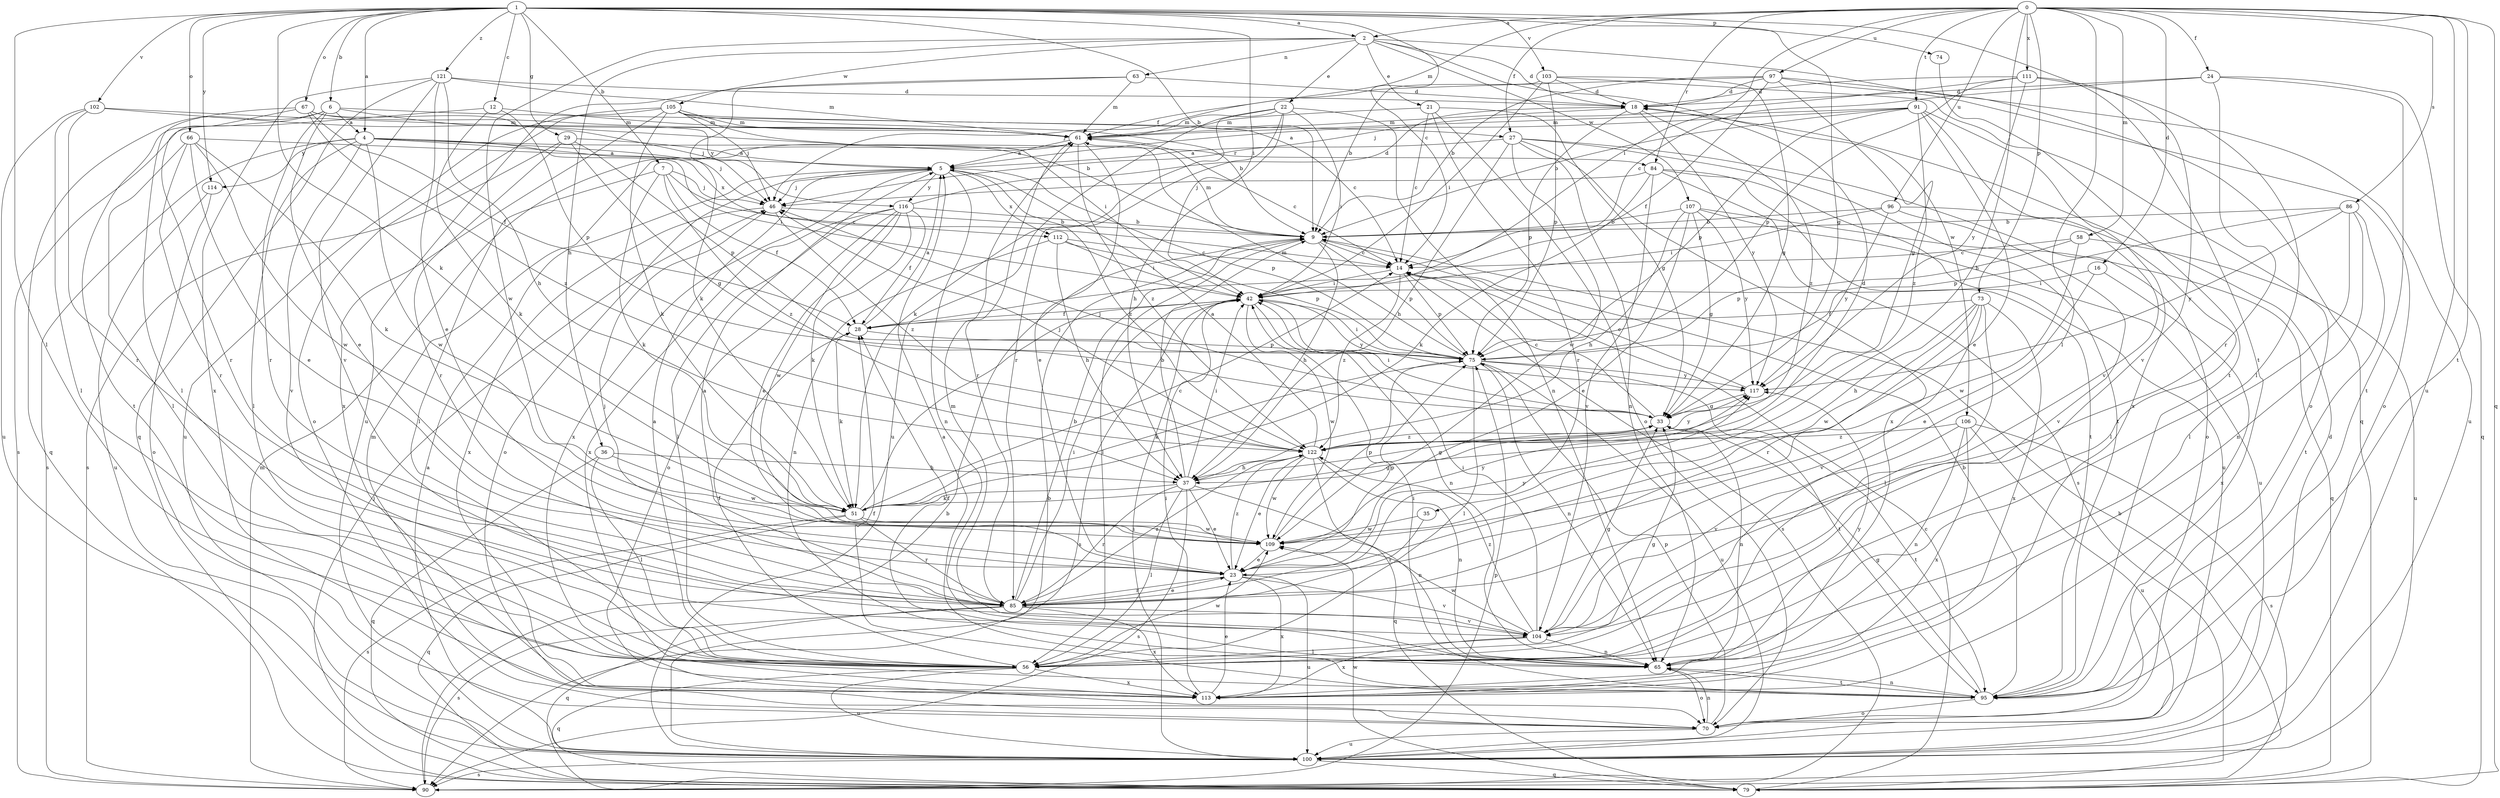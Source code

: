 strict digraph  {
0;
1;
2;
4;
5;
6;
7;
9;
12;
14;
16;
18;
21;
22;
23;
24;
27;
28;
29;
33;
35;
36;
37;
42;
46;
51;
56;
58;
61;
63;
65;
66;
67;
70;
73;
74;
75;
79;
84;
85;
86;
90;
91;
95;
96;
97;
100;
102;
103;
104;
105;
106;
107;
109;
111;
112;
113;
114;
116;
117;
121;
122;
0 -> 2  [label=a];
0 -> 16  [label=d];
0 -> 24  [label=f];
0 -> 27  [label=f];
0 -> 35  [label=h];
0 -> 42  [label=i];
0 -> 56  [label=l];
0 -> 58  [label=m];
0 -> 61  [label=m];
0 -> 73  [label=p];
0 -> 79  [label=q];
0 -> 84  [label=r];
0 -> 86  [label=s];
0 -> 91  [label=t];
0 -> 95  [label=t];
0 -> 96  [label=u];
0 -> 97  [label=u];
0 -> 100  [label=u];
0 -> 111  [label=x];
1 -> 2  [label=a];
1 -> 4  [label=a];
1 -> 6  [label=b];
1 -> 7  [label=b];
1 -> 9  [label=b];
1 -> 12  [label=c];
1 -> 14  [label=c];
1 -> 29  [label=g];
1 -> 33  [label=g];
1 -> 42  [label=i];
1 -> 51  [label=k];
1 -> 56  [label=l];
1 -> 66  [label=o];
1 -> 67  [label=o];
1 -> 74  [label=p];
1 -> 95  [label=t];
1 -> 102  [label=v];
1 -> 103  [label=v];
1 -> 114  [label=y];
1 -> 121  [label=z];
2 -> 18  [label=d];
2 -> 21  [label=e];
2 -> 22  [label=e];
2 -> 36  [label=h];
2 -> 63  [label=n];
2 -> 79  [label=q];
2 -> 105  [label=w];
2 -> 106  [label=w];
2 -> 107  [label=w];
2 -> 109  [label=w];
4 -> 42  [label=i];
4 -> 46  [label=j];
4 -> 56  [label=l];
4 -> 84  [label=r];
4 -> 90  [label=s];
4 -> 104  [label=v];
4 -> 109  [label=w];
4 -> 112  [label=x];
4 -> 114  [label=y];
5 -> 46  [label=j];
5 -> 65  [label=n];
5 -> 70  [label=o];
5 -> 75  [label=p];
5 -> 112  [label=x];
5 -> 113  [label=x];
5 -> 116  [label=y];
5 -> 122  [label=z];
6 -> 4  [label=a];
6 -> 23  [label=e];
6 -> 27  [label=f];
6 -> 79  [label=q];
6 -> 85  [label=r];
6 -> 95  [label=t];
6 -> 116  [label=y];
7 -> 14  [label=c];
7 -> 28  [label=f];
7 -> 46  [label=j];
7 -> 51  [label=k];
7 -> 56  [label=l];
7 -> 122  [label=z];
9 -> 14  [label=c];
9 -> 37  [label=h];
9 -> 56  [label=l];
9 -> 61  [label=m];
9 -> 75  [label=p];
12 -> 51  [label=k];
12 -> 61  [label=m];
12 -> 75  [label=p];
12 -> 90  [label=s];
14 -> 42  [label=i];
14 -> 75  [label=p];
14 -> 90  [label=s];
14 -> 122  [label=z];
16 -> 23  [label=e];
16 -> 42  [label=i];
16 -> 113  [label=x];
18 -> 61  [label=m];
18 -> 75  [label=p];
18 -> 117  [label=y];
18 -> 122  [label=z];
21 -> 14  [label=c];
21 -> 33  [label=g];
21 -> 61  [label=m];
21 -> 70  [label=o];
21 -> 85  [label=r];
22 -> 37  [label=h];
22 -> 42  [label=i];
22 -> 51  [label=k];
22 -> 61  [label=m];
22 -> 65  [label=n];
22 -> 85  [label=r];
22 -> 100  [label=u];
23 -> 75  [label=p];
23 -> 85  [label=r];
23 -> 100  [label=u];
23 -> 104  [label=v];
23 -> 113  [label=x];
23 -> 117  [label=y];
23 -> 122  [label=z];
24 -> 14  [label=c];
24 -> 18  [label=d];
24 -> 79  [label=q];
24 -> 85  [label=r];
24 -> 95  [label=t];
27 -> 5  [label=a];
27 -> 37  [label=h];
27 -> 65  [label=n];
27 -> 70  [label=o];
27 -> 95  [label=t];
27 -> 109  [label=w];
27 -> 113  [label=x];
28 -> 5  [label=a];
28 -> 51  [label=k];
28 -> 75  [label=p];
29 -> 5  [label=a];
29 -> 33  [label=g];
29 -> 75  [label=p];
29 -> 85  [label=r];
29 -> 90  [label=s];
33 -> 14  [label=c];
33 -> 42  [label=i];
33 -> 46  [label=j];
33 -> 65  [label=n];
33 -> 95  [label=t];
33 -> 122  [label=z];
35 -> 85  [label=r];
35 -> 109  [label=w];
36 -> 37  [label=h];
36 -> 56  [label=l];
36 -> 79  [label=q];
36 -> 109  [label=w];
37 -> 9  [label=b];
37 -> 23  [label=e];
37 -> 33  [label=g];
37 -> 42  [label=i];
37 -> 51  [label=k];
37 -> 56  [label=l];
37 -> 65  [label=n];
37 -> 85  [label=r];
37 -> 90  [label=s];
42 -> 28  [label=f];
42 -> 65  [label=n];
42 -> 90  [label=s];
42 -> 109  [label=w];
42 -> 117  [label=y];
46 -> 9  [label=b];
46 -> 113  [label=x];
46 -> 122  [label=z];
51 -> 14  [label=c];
51 -> 33  [label=g];
51 -> 42  [label=i];
51 -> 79  [label=q];
51 -> 85  [label=r];
51 -> 90  [label=s];
51 -> 109  [label=w];
56 -> 5  [label=a];
56 -> 28  [label=f];
56 -> 33  [label=g];
56 -> 79  [label=q];
56 -> 100  [label=u];
56 -> 109  [label=w];
56 -> 113  [label=x];
58 -> 14  [label=c];
58 -> 75  [label=p];
58 -> 100  [label=u];
58 -> 109  [label=w];
61 -> 5  [label=a];
61 -> 14  [label=c];
61 -> 23  [label=e];
61 -> 85  [label=r];
61 -> 122  [label=z];
63 -> 18  [label=d];
63 -> 51  [label=k];
63 -> 61  [label=m];
63 -> 100  [label=u];
65 -> 28  [label=f];
65 -> 61  [label=m];
65 -> 70  [label=o];
65 -> 95  [label=t];
65 -> 117  [label=y];
66 -> 5  [label=a];
66 -> 23  [label=e];
66 -> 51  [label=k];
66 -> 56  [label=l];
66 -> 85  [label=r];
66 -> 109  [label=w];
67 -> 9  [label=b];
67 -> 28  [label=f];
67 -> 56  [label=l];
67 -> 61  [label=m];
67 -> 85  [label=r];
67 -> 122  [label=z];
70 -> 61  [label=m];
70 -> 65  [label=n];
70 -> 75  [label=p];
70 -> 100  [label=u];
73 -> 28  [label=f];
73 -> 37  [label=h];
73 -> 56  [label=l];
73 -> 85  [label=r];
73 -> 104  [label=v];
73 -> 109  [label=w];
73 -> 113  [label=x];
74 -> 95  [label=t];
75 -> 42  [label=i];
75 -> 51  [label=k];
75 -> 56  [label=l];
75 -> 61  [label=m];
75 -> 65  [label=n];
75 -> 95  [label=t];
75 -> 100  [label=u];
75 -> 117  [label=y];
79 -> 9  [label=b];
79 -> 14  [label=c];
79 -> 46  [label=j];
79 -> 109  [label=w];
84 -> 46  [label=j];
84 -> 51  [label=k];
84 -> 90  [label=s];
84 -> 95  [label=t];
84 -> 100  [label=u];
84 -> 104  [label=v];
85 -> 5  [label=a];
85 -> 9  [label=b];
85 -> 23  [label=e];
85 -> 42  [label=i];
85 -> 46  [label=j];
85 -> 79  [label=q];
85 -> 90  [label=s];
85 -> 104  [label=v];
85 -> 113  [label=x];
85 -> 122  [label=z];
86 -> 9  [label=b];
86 -> 56  [label=l];
86 -> 65  [label=n];
86 -> 75  [label=p];
86 -> 95  [label=t];
86 -> 117  [label=y];
90 -> 9  [label=b];
90 -> 61  [label=m];
90 -> 75  [label=p];
91 -> 5  [label=a];
91 -> 9  [label=b];
91 -> 23  [label=e];
91 -> 61  [label=m];
91 -> 75  [label=p];
91 -> 104  [label=v];
91 -> 113  [label=x];
91 -> 122  [label=z];
95 -> 5  [label=a];
95 -> 9  [label=b];
95 -> 28  [label=f];
95 -> 33  [label=g];
95 -> 42  [label=i];
95 -> 65  [label=n];
95 -> 70  [label=o];
96 -> 9  [label=b];
96 -> 42  [label=i];
96 -> 56  [label=l];
96 -> 104  [label=v];
96 -> 117  [label=y];
97 -> 9  [label=b];
97 -> 18  [label=d];
97 -> 28  [label=f];
97 -> 33  [label=g];
97 -> 46  [label=j];
97 -> 70  [label=o];
97 -> 100  [label=u];
100 -> 5  [label=a];
100 -> 9  [label=b];
100 -> 18  [label=d];
100 -> 42  [label=i];
100 -> 79  [label=q];
100 -> 90  [label=s];
102 -> 46  [label=j];
102 -> 56  [label=l];
102 -> 61  [label=m];
102 -> 85  [label=r];
102 -> 100  [label=u];
103 -> 9  [label=b];
103 -> 18  [label=d];
103 -> 33  [label=g];
103 -> 42  [label=i];
103 -> 70  [label=o];
103 -> 75  [label=p];
104 -> 33  [label=g];
104 -> 42  [label=i];
104 -> 56  [label=l];
104 -> 65  [label=n];
104 -> 109  [label=w];
104 -> 113  [label=x];
104 -> 122  [label=z];
105 -> 9  [label=b];
105 -> 14  [label=c];
105 -> 42  [label=i];
105 -> 46  [label=j];
105 -> 51  [label=k];
105 -> 61  [label=m];
105 -> 70  [label=o];
105 -> 100  [label=u];
105 -> 113  [label=x];
106 -> 65  [label=n];
106 -> 90  [label=s];
106 -> 100  [label=u];
106 -> 104  [label=v];
106 -> 113  [label=x];
106 -> 122  [label=z];
107 -> 9  [label=b];
107 -> 23  [label=e];
107 -> 33  [label=g];
107 -> 37  [label=h];
107 -> 79  [label=q];
107 -> 100  [label=u];
107 -> 117  [label=y];
109 -> 23  [label=e];
109 -> 75  [label=p];
109 -> 117  [label=y];
111 -> 18  [label=d];
111 -> 46  [label=j];
111 -> 56  [label=l];
111 -> 75  [label=p];
111 -> 104  [label=v];
111 -> 117  [label=y];
112 -> 14  [label=c];
112 -> 37  [label=h];
112 -> 42  [label=i];
112 -> 65  [label=n];
112 -> 75  [label=p];
113 -> 23  [label=e];
113 -> 42  [label=i];
114 -> 70  [label=o];
114 -> 100  [label=u];
116 -> 9  [label=b];
116 -> 18  [label=d];
116 -> 23  [label=e];
116 -> 28  [label=f];
116 -> 51  [label=k];
116 -> 56  [label=l];
116 -> 70  [label=o];
116 -> 109  [label=w];
116 -> 113  [label=x];
117 -> 14  [label=c];
117 -> 33  [label=g];
121 -> 18  [label=d];
121 -> 23  [label=e];
121 -> 37  [label=h];
121 -> 61  [label=m];
121 -> 79  [label=q];
121 -> 104  [label=v];
121 -> 113  [label=x];
122 -> 5  [label=a];
122 -> 18  [label=d];
122 -> 23  [label=e];
122 -> 37  [label=h];
122 -> 46  [label=j];
122 -> 65  [label=n];
122 -> 79  [label=q];
122 -> 109  [label=w];
122 -> 117  [label=y];
}
